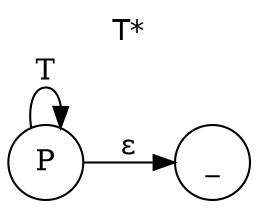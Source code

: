 digraph base {
    labelloc="t";
    label="T*";

    # Default settings
    graph [dpi=300]; 
    rankdir=LR;
    fontname="Helvetica";
    edge [arrowhead=normal,arrowtail=dot];
    node [shape=circle];

    # Vertices
    a [label="P"];
    b [label="_"];

    # Edges
    a -> a [label="T"];
    a -> b [label=<&epsilon;>];
}
